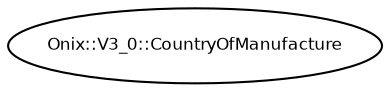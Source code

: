 digraph G {
  fontname = "Bitstream Vera Sans"
  fontsize = 8

  node [
    fontname = "Bitstream Vera Sans"
    fontsize = 8
    shape = "record"
  ]

  edge [
    fontname = "Bitstream Vera Sans"
    fontsize = 8
  ]

  CountryOfManufacture [
    label = "Onix::V3_0::CountryOfManufacture", shape = oval
  ]




}
